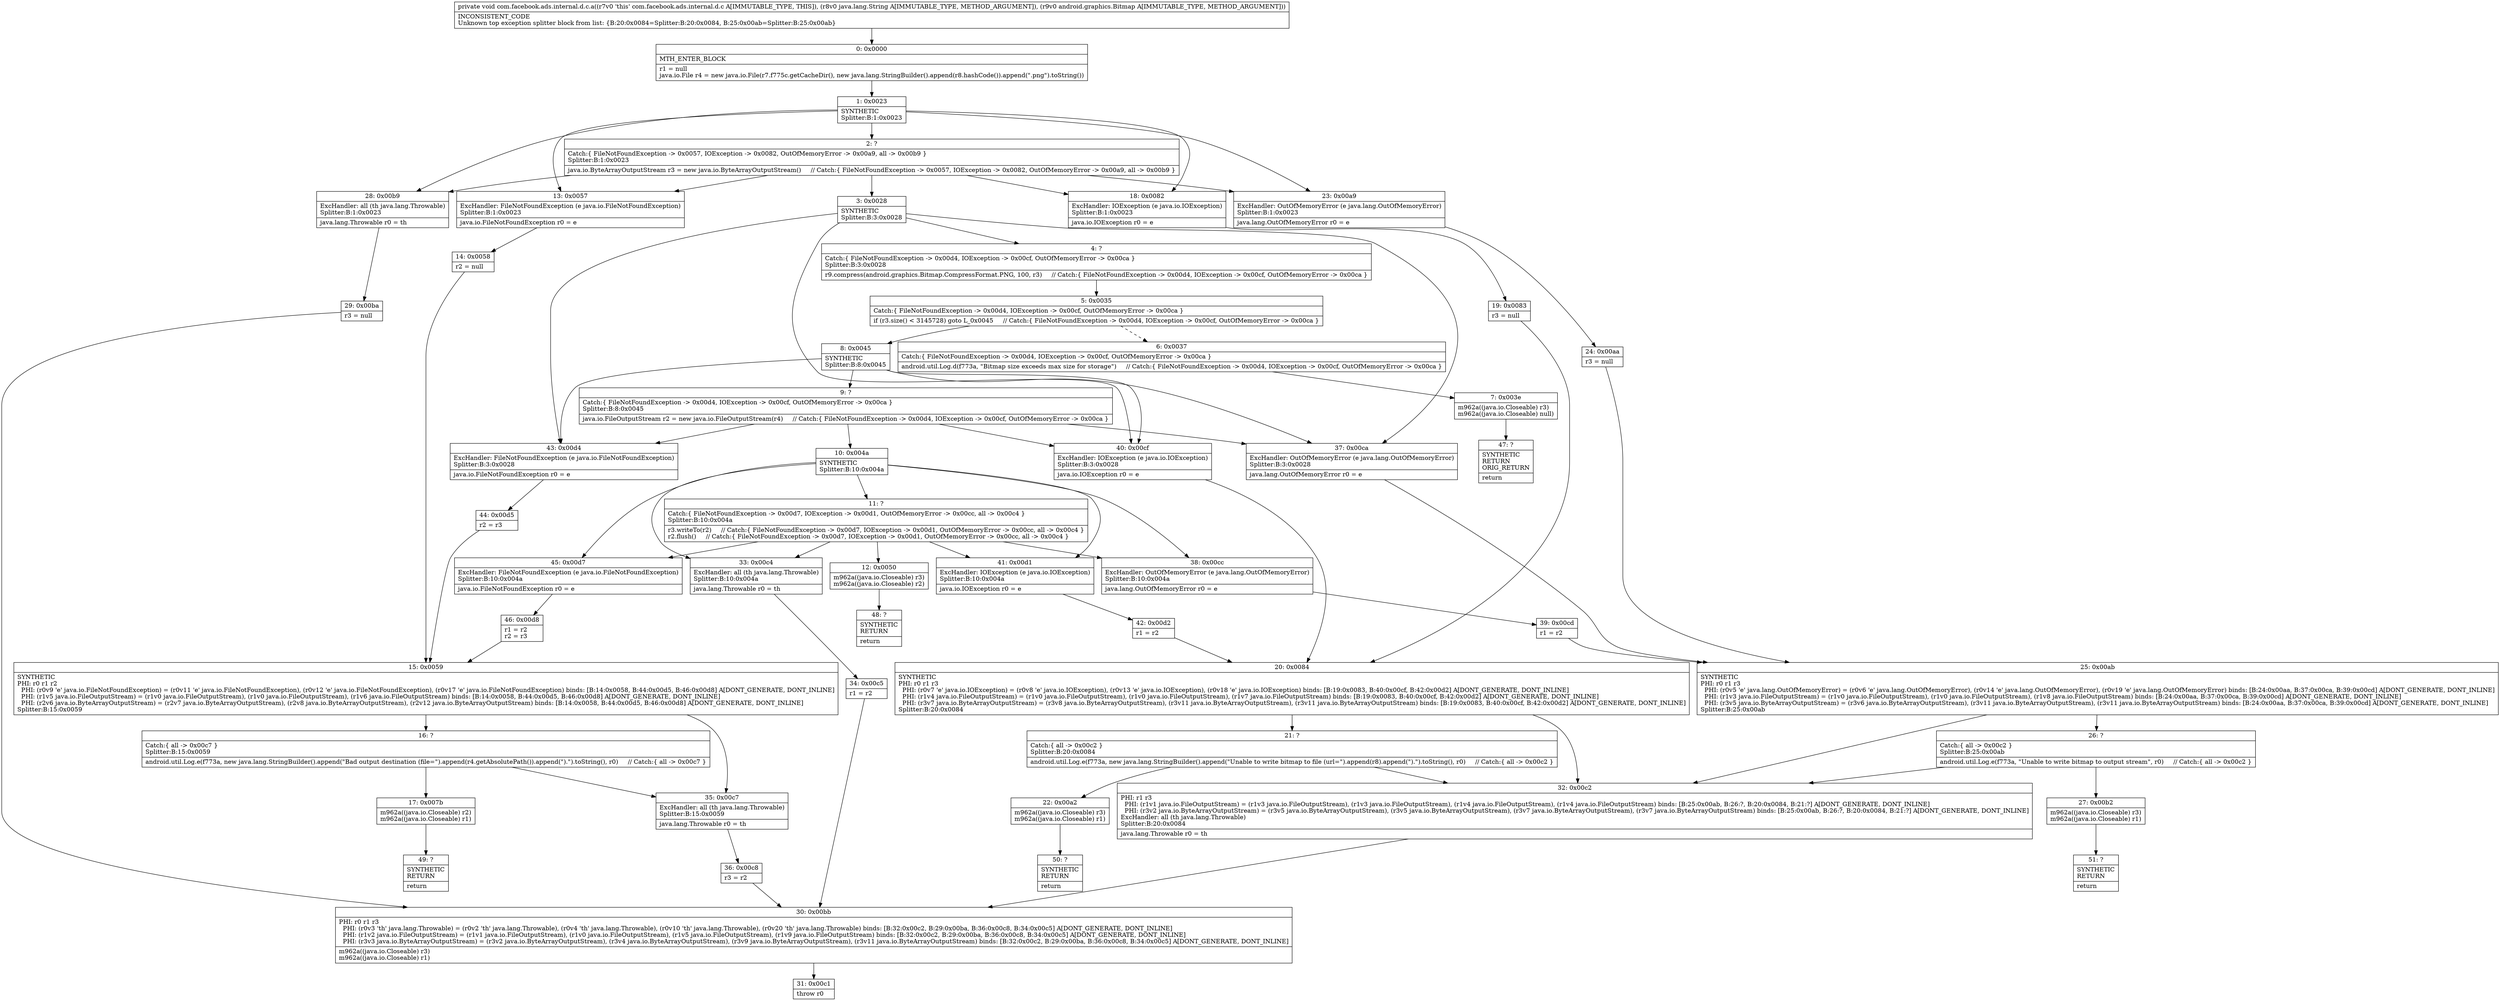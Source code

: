 digraph "CFG forcom.facebook.ads.internal.d.c.a(Ljava\/lang\/String;Landroid\/graphics\/Bitmap;)V" {
Node_0 [shape=record,label="{0\:\ 0x0000|MTH_ENTER_BLOCK\l|r1 = null\ljava.io.File r4 = new java.io.File(r7.f775c.getCacheDir(), new java.lang.StringBuilder().append(r8.hashCode()).append(\".png\").toString())\l}"];
Node_1 [shape=record,label="{1\:\ 0x0023|SYNTHETIC\lSplitter:B:1:0x0023\l}"];
Node_2 [shape=record,label="{2\:\ ?|Catch:\{ FileNotFoundException \-\> 0x0057, IOException \-\> 0x0082, OutOfMemoryError \-\> 0x00a9, all \-\> 0x00b9 \}\lSplitter:B:1:0x0023\l|java.io.ByteArrayOutputStream r3 = new java.io.ByteArrayOutputStream()     \/\/ Catch:\{ FileNotFoundException \-\> 0x0057, IOException \-\> 0x0082, OutOfMemoryError \-\> 0x00a9, all \-\> 0x00b9 \}\l}"];
Node_3 [shape=record,label="{3\:\ 0x0028|SYNTHETIC\lSplitter:B:3:0x0028\l}"];
Node_4 [shape=record,label="{4\:\ ?|Catch:\{ FileNotFoundException \-\> 0x00d4, IOException \-\> 0x00cf, OutOfMemoryError \-\> 0x00ca \}\lSplitter:B:3:0x0028\l|r9.compress(android.graphics.Bitmap.CompressFormat.PNG, 100, r3)     \/\/ Catch:\{ FileNotFoundException \-\> 0x00d4, IOException \-\> 0x00cf, OutOfMemoryError \-\> 0x00ca \}\l}"];
Node_5 [shape=record,label="{5\:\ 0x0035|Catch:\{ FileNotFoundException \-\> 0x00d4, IOException \-\> 0x00cf, OutOfMemoryError \-\> 0x00ca \}\l|if (r3.size() \< 3145728) goto L_0x0045     \/\/ Catch:\{ FileNotFoundException \-\> 0x00d4, IOException \-\> 0x00cf, OutOfMemoryError \-\> 0x00ca \}\l}"];
Node_6 [shape=record,label="{6\:\ 0x0037|Catch:\{ FileNotFoundException \-\> 0x00d4, IOException \-\> 0x00cf, OutOfMemoryError \-\> 0x00ca \}\l|android.util.Log.d(f773a, \"Bitmap size exceeds max size for storage\")     \/\/ Catch:\{ FileNotFoundException \-\> 0x00d4, IOException \-\> 0x00cf, OutOfMemoryError \-\> 0x00ca \}\l}"];
Node_7 [shape=record,label="{7\:\ 0x003e|m962a((java.io.Closeable) r3)\lm962a((java.io.Closeable) null)\l}"];
Node_8 [shape=record,label="{8\:\ 0x0045|SYNTHETIC\lSplitter:B:8:0x0045\l}"];
Node_9 [shape=record,label="{9\:\ ?|Catch:\{ FileNotFoundException \-\> 0x00d4, IOException \-\> 0x00cf, OutOfMemoryError \-\> 0x00ca \}\lSplitter:B:8:0x0045\l|java.io.FileOutputStream r2 = new java.io.FileOutputStream(r4)     \/\/ Catch:\{ FileNotFoundException \-\> 0x00d4, IOException \-\> 0x00cf, OutOfMemoryError \-\> 0x00ca \}\l}"];
Node_10 [shape=record,label="{10\:\ 0x004a|SYNTHETIC\lSplitter:B:10:0x004a\l}"];
Node_11 [shape=record,label="{11\:\ ?|Catch:\{ FileNotFoundException \-\> 0x00d7, IOException \-\> 0x00d1, OutOfMemoryError \-\> 0x00cc, all \-\> 0x00c4 \}\lSplitter:B:10:0x004a\l|r3.writeTo(r2)     \/\/ Catch:\{ FileNotFoundException \-\> 0x00d7, IOException \-\> 0x00d1, OutOfMemoryError \-\> 0x00cc, all \-\> 0x00c4 \}\lr2.flush()     \/\/ Catch:\{ FileNotFoundException \-\> 0x00d7, IOException \-\> 0x00d1, OutOfMemoryError \-\> 0x00cc, all \-\> 0x00c4 \}\l}"];
Node_12 [shape=record,label="{12\:\ 0x0050|m962a((java.io.Closeable) r3)\lm962a((java.io.Closeable) r2)\l}"];
Node_13 [shape=record,label="{13\:\ 0x0057|ExcHandler: FileNotFoundException (e java.io.FileNotFoundException)\lSplitter:B:1:0x0023\l|java.io.FileNotFoundException r0 = e\l}"];
Node_14 [shape=record,label="{14\:\ 0x0058|r2 = null\l}"];
Node_15 [shape=record,label="{15\:\ 0x0059|SYNTHETIC\lPHI: r0 r1 r2 \l  PHI: (r0v9 'e' java.io.FileNotFoundException) = (r0v11 'e' java.io.FileNotFoundException), (r0v12 'e' java.io.FileNotFoundException), (r0v17 'e' java.io.FileNotFoundException) binds: [B:14:0x0058, B:44:0x00d5, B:46:0x00d8] A[DONT_GENERATE, DONT_INLINE]\l  PHI: (r1v5 java.io.FileOutputStream) = (r1v0 java.io.FileOutputStream), (r1v0 java.io.FileOutputStream), (r1v6 java.io.FileOutputStream) binds: [B:14:0x0058, B:44:0x00d5, B:46:0x00d8] A[DONT_GENERATE, DONT_INLINE]\l  PHI: (r2v6 java.io.ByteArrayOutputStream) = (r2v7 java.io.ByteArrayOutputStream), (r2v8 java.io.ByteArrayOutputStream), (r2v12 java.io.ByteArrayOutputStream) binds: [B:14:0x0058, B:44:0x00d5, B:46:0x00d8] A[DONT_GENERATE, DONT_INLINE]\lSplitter:B:15:0x0059\l}"];
Node_16 [shape=record,label="{16\:\ ?|Catch:\{ all \-\> 0x00c7 \}\lSplitter:B:15:0x0059\l|android.util.Log.e(f773a, new java.lang.StringBuilder().append(\"Bad output destination (file=\").append(r4.getAbsolutePath()).append(\").\").toString(), r0)     \/\/ Catch:\{ all \-\> 0x00c7 \}\l}"];
Node_17 [shape=record,label="{17\:\ 0x007b|m962a((java.io.Closeable) r2)\lm962a((java.io.Closeable) r1)\l}"];
Node_18 [shape=record,label="{18\:\ 0x0082|ExcHandler: IOException (e java.io.IOException)\lSplitter:B:1:0x0023\l|java.io.IOException r0 = e\l}"];
Node_19 [shape=record,label="{19\:\ 0x0083|r3 = null\l}"];
Node_20 [shape=record,label="{20\:\ 0x0084|SYNTHETIC\lPHI: r0 r1 r3 \l  PHI: (r0v7 'e' java.io.IOException) = (r0v8 'e' java.io.IOException), (r0v13 'e' java.io.IOException), (r0v18 'e' java.io.IOException) binds: [B:19:0x0083, B:40:0x00cf, B:42:0x00d2] A[DONT_GENERATE, DONT_INLINE]\l  PHI: (r1v4 java.io.FileOutputStream) = (r1v0 java.io.FileOutputStream), (r1v0 java.io.FileOutputStream), (r1v7 java.io.FileOutputStream) binds: [B:19:0x0083, B:40:0x00cf, B:42:0x00d2] A[DONT_GENERATE, DONT_INLINE]\l  PHI: (r3v7 java.io.ByteArrayOutputStream) = (r3v8 java.io.ByteArrayOutputStream), (r3v11 java.io.ByteArrayOutputStream), (r3v11 java.io.ByteArrayOutputStream) binds: [B:19:0x0083, B:40:0x00cf, B:42:0x00d2] A[DONT_GENERATE, DONT_INLINE]\lSplitter:B:20:0x0084\l}"];
Node_21 [shape=record,label="{21\:\ ?|Catch:\{ all \-\> 0x00c2 \}\lSplitter:B:20:0x0084\l|android.util.Log.e(f773a, new java.lang.StringBuilder().append(\"Unable to write bitmap to file (url=\").append(r8).append(\").\").toString(), r0)     \/\/ Catch:\{ all \-\> 0x00c2 \}\l}"];
Node_22 [shape=record,label="{22\:\ 0x00a2|m962a((java.io.Closeable) r3)\lm962a((java.io.Closeable) r1)\l}"];
Node_23 [shape=record,label="{23\:\ 0x00a9|ExcHandler: OutOfMemoryError (e java.lang.OutOfMemoryError)\lSplitter:B:1:0x0023\l|java.lang.OutOfMemoryError r0 = e\l}"];
Node_24 [shape=record,label="{24\:\ 0x00aa|r3 = null\l}"];
Node_25 [shape=record,label="{25\:\ 0x00ab|SYNTHETIC\lPHI: r0 r1 r3 \l  PHI: (r0v5 'e' java.lang.OutOfMemoryError) = (r0v6 'e' java.lang.OutOfMemoryError), (r0v14 'e' java.lang.OutOfMemoryError), (r0v19 'e' java.lang.OutOfMemoryError) binds: [B:24:0x00aa, B:37:0x00ca, B:39:0x00cd] A[DONT_GENERATE, DONT_INLINE]\l  PHI: (r1v3 java.io.FileOutputStream) = (r1v0 java.io.FileOutputStream), (r1v0 java.io.FileOutputStream), (r1v8 java.io.FileOutputStream) binds: [B:24:0x00aa, B:37:0x00ca, B:39:0x00cd] A[DONT_GENERATE, DONT_INLINE]\l  PHI: (r3v5 java.io.ByteArrayOutputStream) = (r3v6 java.io.ByteArrayOutputStream), (r3v11 java.io.ByteArrayOutputStream), (r3v11 java.io.ByteArrayOutputStream) binds: [B:24:0x00aa, B:37:0x00ca, B:39:0x00cd] A[DONT_GENERATE, DONT_INLINE]\lSplitter:B:25:0x00ab\l}"];
Node_26 [shape=record,label="{26\:\ ?|Catch:\{ all \-\> 0x00c2 \}\lSplitter:B:25:0x00ab\l|android.util.Log.e(f773a, \"Unable to write bitmap to output stream\", r0)     \/\/ Catch:\{ all \-\> 0x00c2 \}\l}"];
Node_27 [shape=record,label="{27\:\ 0x00b2|m962a((java.io.Closeable) r3)\lm962a((java.io.Closeable) r1)\l}"];
Node_28 [shape=record,label="{28\:\ 0x00b9|ExcHandler: all (th java.lang.Throwable)\lSplitter:B:1:0x0023\l|java.lang.Throwable r0 = th\l}"];
Node_29 [shape=record,label="{29\:\ 0x00ba|r3 = null\l}"];
Node_30 [shape=record,label="{30\:\ 0x00bb|PHI: r0 r1 r3 \l  PHI: (r0v3 'th' java.lang.Throwable) = (r0v2 'th' java.lang.Throwable), (r0v4 'th' java.lang.Throwable), (r0v10 'th' java.lang.Throwable), (r0v20 'th' java.lang.Throwable) binds: [B:32:0x00c2, B:29:0x00ba, B:36:0x00c8, B:34:0x00c5] A[DONT_GENERATE, DONT_INLINE]\l  PHI: (r1v2 java.io.FileOutputStream) = (r1v1 java.io.FileOutputStream), (r1v0 java.io.FileOutputStream), (r1v5 java.io.FileOutputStream), (r1v9 java.io.FileOutputStream) binds: [B:32:0x00c2, B:29:0x00ba, B:36:0x00c8, B:34:0x00c5] A[DONT_GENERATE, DONT_INLINE]\l  PHI: (r3v3 java.io.ByteArrayOutputStream) = (r3v2 java.io.ByteArrayOutputStream), (r3v4 java.io.ByteArrayOutputStream), (r3v9 java.io.ByteArrayOutputStream), (r3v11 java.io.ByteArrayOutputStream) binds: [B:32:0x00c2, B:29:0x00ba, B:36:0x00c8, B:34:0x00c5] A[DONT_GENERATE, DONT_INLINE]\l|m962a((java.io.Closeable) r3)\lm962a((java.io.Closeable) r1)\l}"];
Node_31 [shape=record,label="{31\:\ 0x00c1|throw r0\l}"];
Node_32 [shape=record,label="{32\:\ 0x00c2|PHI: r1 r3 \l  PHI: (r1v1 java.io.FileOutputStream) = (r1v3 java.io.FileOutputStream), (r1v3 java.io.FileOutputStream), (r1v4 java.io.FileOutputStream), (r1v4 java.io.FileOutputStream) binds: [B:25:0x00ab, B:26:?, B:20:0x0084, B:21:?] A[DONT_GENERATE, DONT_INLINE]\l  PHI: (r3v2 java.io.ByteArrayOutputStream) = (r3v5 java.io.ByteArrayOutputStream), (r3v5 java.io.ByteArrayOutputStream), (r3v7 java.io.ByteArrayOutputStream), (r3v7 java.io.ByteArrayOutputStream) binds: [B:25:0x00ab, B:26:?, B:20:0x0084, B:21:?] A[DONT_GENERATE, DONT_INLINE]\lExcHandler: all (th java.lang.Throwable)\lSplitter:B:20:0x0084\l|java.lang.Throwable r0 = th\l}"];
Node_33 [shape=record,label="{33\:\ 0x00c4|ExcHandler: all (th java.lang.Throwable)\lSplitter:B:10:0x004a\l|java.lang.Throwable r0 = th\l}"];
Node_34 [shape=record,label="{34\:\ 0x00c5|r1 = r2\l}"];
Node_35 [shape=record,label="{35\:\ 0x00c7|ExcHandler: all (th java.lang.Throwable)\lSplitter:B:15:0x0059\l|java.lang.Throwable r0 = th\l}"];
Node_36 [shape=record,label="{36\:\ 0x00c8|r3 = r2\l}"];
Node_37 [shape=record,label="{37\:\ 0x00ca|ExcHandler: OutOfMemoryError (e java.lang.OutOfMemoryError)\lSplitter:B:3:0x0028\l|java.lang.OutOfMemoryError r0 = e\l}"];
Node_38 [shape=record,label="{38\:\ 0x00cc|ExcHandler: OutOfMemoryError (e java.lang.OutOfMemoryError)\lSplitter:B:10:0x004a\l|java.lang.OutOfMemoryError r0 = e\l}"];
Node_39 [shape=record,label="{39\:\ 0x00cd|r1 = r2\l}"];
Node_40 [shape=record,label="{40\:\ 0x00cf|ExcHandler: IOException (e java.io.IOException)\lSplitter:B:3:0x0028\l|java.io.IOException r0 = e\l}"];
Node_41 [shape=record,label="{41\:\ 0x00d1|ExcHandler: IOException (e java.io.IOException)\lSplitter:B:10:0x004a\l|java.io.IOException r0 = e\l}"];
Node_42 [shape=record,label="{42\:\ 0x00d2|r1 = r2\l}"];
Node_43 [shape=record,label="{43\:\ 0x00d4|ExcHandler: FileNotFoundException (e java.io.FileNotFoundException)\lSplitter:B:3:0x0028\l|java.io.FileNotFoundException r0 = e\l}"];
Node_44 [shape=record,label="{44\:\ 0x00d5|r2 = r3\l}"];
Node_45 [shape=record,label="{45\:\ 0x00d7|ExcHandler: FileNotFoundException (e java.io.FileNotFoundException)\lSplitter:B:10:0x004a\l|java.io.FileNotFoundException r0 = e\l}"];
Node_46 [shape=record,label="{46\:\ 0x00d8|r1 = r2\lr2 = r3\l}"];
Node_47 [shape=record,label="{47\:\ ?|SYNTHETIC\lRETURN\lORIG_RETURN\l|return\l}"];
Node_48 [shape=record,label="{48\:\ ?|SYNTHETIC\lRETURN\l|return\l}"];
Node_49 [shape=record,label="{49\:\ ?|SYNTHETIC\lRETURN\l|return\l}"];
Node_50 [shape=record,label="{50\:\ ?|SYNTHETIC\lRETURN\l|return\l}"];
Node_51 [shape=record,label="{51\:\ ?|SYNTHETIC\lRETURN\l|return\l}"];
MethodNode[shape=record,label="{private void com.facebook.ads.internal.d.c.a((r7v0 'this' com.facebook.ads.internal.d.c A[IMMUTABLE_TYPE, THIS]), (r8v0 java.lang.String A[IMMUTABLE_TYPE, METHOD_ARGUMENT]), (r9v0 android.graphics.Bitmap A[IMMUTABLE_TYPE, METHOD_ARGUMENT]))  | INCONSISTENT_CODE\lUnknown top exception splitter block from list: \{B:20:0x0084=Splitter:B:20:0x0084, B:25:0x00ab=Splitter:B:25:0x00ab\}\l}"];
MethodNode -> Node_0;
Node_0 -> Node_1;
Node_1 -> Node_2;
Node_1 -> Node_13;
Node_1 -> Node_18;
Node_1 -> Node_23;
Node_1 -> Node_28;
Node_2 -> Node_3;
Node_2 -> Node_13;
Node_2 -> Node_18;
Node_2 -> Node_23;
Node_2 -> Node_28;
Node_3 -> Node_4;
Node_3 -> Node_43;
Node_3 -> Node_40;
Node_3 -> Node_37;
Node_4 -> Node_5;
Node_5 -> Node_6[style=dashed];
Node_5 -> Node_8;
Node_6 -> Node_7;
Node_7 -> Node_47;
Node_8 -> Node_9;
Node_8 -> Node_43;
Node_8 -> Node_40;
Node_8 -> Node_37;
Node_9 -> Node_10;
Node_9 -> Node_43;
Node_9 -> Node_40;
Node_9 -> Node_37;
Node_10 -> Node_11;
Node_10 -> Node_45;
Node_10 -> Node_41;
Node_10 -> Node_38;
Node_10 -> Node_33;
Node_11 -> Node_12;
Node_11 -> Node_45;
Node_11 -> Node_41;
Node_11 -> Node_38;
Node_11 -> Node_33;
Node_12 -> Node_48;
Node_13 -> Node_14;
Node_14 -> Node_15;
Node_15 -> Node_16;
Node_15 -> Node_35;
Node_16 -> Node_17;
Node_16 -> Node_35;
Node_17 -> Node_49;
Node_18 -> Node_19;
Node_19 -> Node_20;
Node_20 -> Node_21;
Node_20 -> Node_32;
Node_21 -> Node_22;
Node_21 -> Node_32;
Node_22 -> Node_50;
Node_23 -> Node_24;
Node_24 -> Node_25;
Node_25 -> Node_26;
Node_25 -> Node_32;
Node_26 -> Node_27;
Node_26 -> Node_32;
Node_27 -> Node_51;
Node_28 -> Node_29;
Node_29 -> Node_30;
Node_30 -> Node_31;
Node_32 -> Node_30;
Node_33 -> Node_34;
Node_34 -> Node_30;
Node_35 -> Node_36;
Node_36 -> Node_30;
Node_37 -> Node_25;
Node_38 -> Node_39;
Node_39 -> Node_25;
Node_40 -> Node_20;
Node_41 -> Node_42;
Node_42 -> Node_20;
Node_43 -> Node_44;
Node_44 -> Node_15;
Node_45 -> Node_46;
Node_46 -> Node_15;
}

